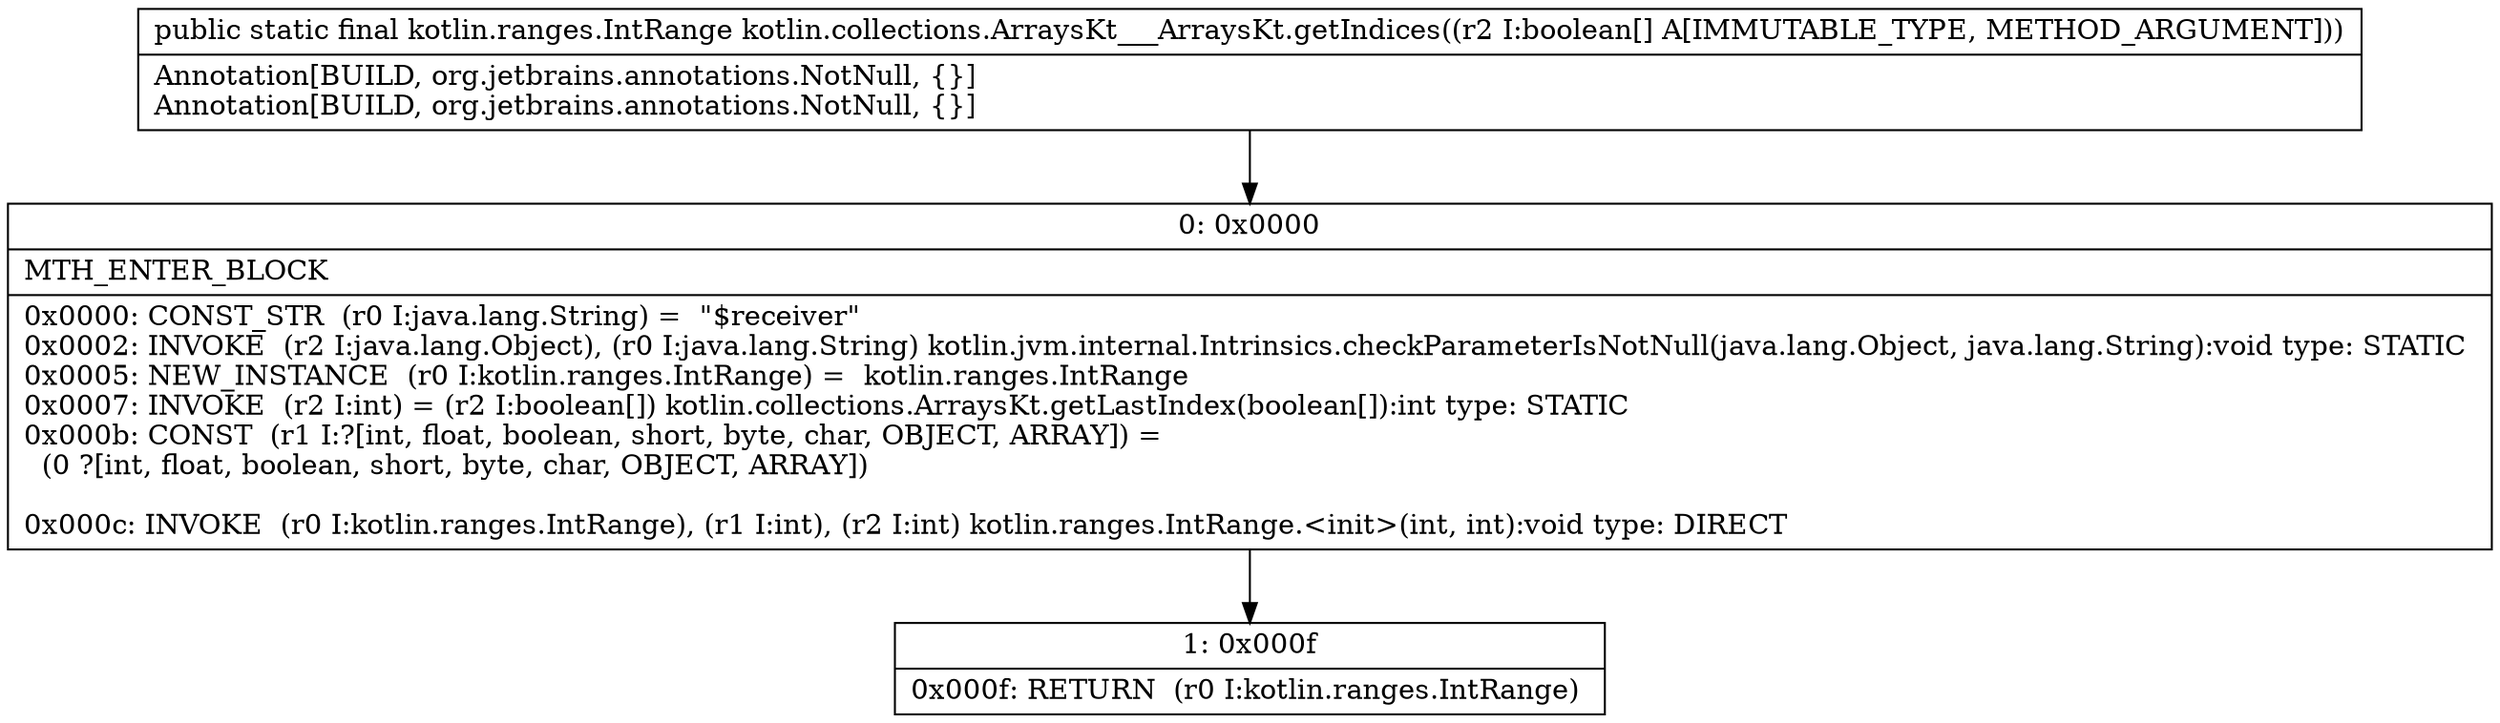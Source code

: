 digraph "CFG forkotlin.collections.ArraysKt___ArraysKt.getIndices([Z)Lkotlin\/ranges\/IntRange;" {
Node_0 [shape=record,label="{0\:\ 0x0000|MTH_ENTER_BLOCK\l|0x0000: CONST_STR  (r0 I:java.lang.String) =  \"$receiver\" \l0x0002: INVOKE  (r2 I:java.lang.Object), (r0 I:java.lang.String) kotlin.jvm.internal.Intrinsics.checkParameterIsNotNull(java.lang.Object, java.lang.String):void type: STATIC \l0x0005: NEW_INSTANCE  (r0 I:kotlin.ranges.IntRange) =  kotlin.ranges.IntRange \l0x0007: INVOKE  (r2 I:int) = (r2 I:boolean[]) kotlin.collections.ArraysKt.getLastIndex(boolean[]):int type: STATIC \l0x000b: CONST  (r1 I:?[int, float, boolean, short, byte, char, OBJECT, ARRAY]) = \l  (0 ?[int, float, boolean, short, byte, char, OBJECT, ARRAY])\l \l0x000c: INVOKE  (r0 I:kotlin.ranges.IntRange), (r1 I:int), (r2 I:int) kotlin.ranges.IntRange.\<init\>(int, int):void type: DIRECT \l}"];
Node_1 [shape=record,label="{1\:\ 0x000f|0x000f: RETURN  (r0 I:kotlin.ranges.IntRange) \l}"];
MethodNode[shape=record,label="{public static final kotlin.ranges.IntRange kotlin.collections.ArraysKt___ArraysKt.getIndices((r2 I:boolean[] A[IMMUTABLE_TYPE, METHOD_ARGUMENT]))  | Annotation[BUILD, org.jetbrains.annotations.NotNull, \{\}]\lAnnotation[BUILD, org.jetbrains.annotations.NotNull, \{\}]\l}"];
MethodNode -> Node_0;
Node_0 -> Node_1;
}

